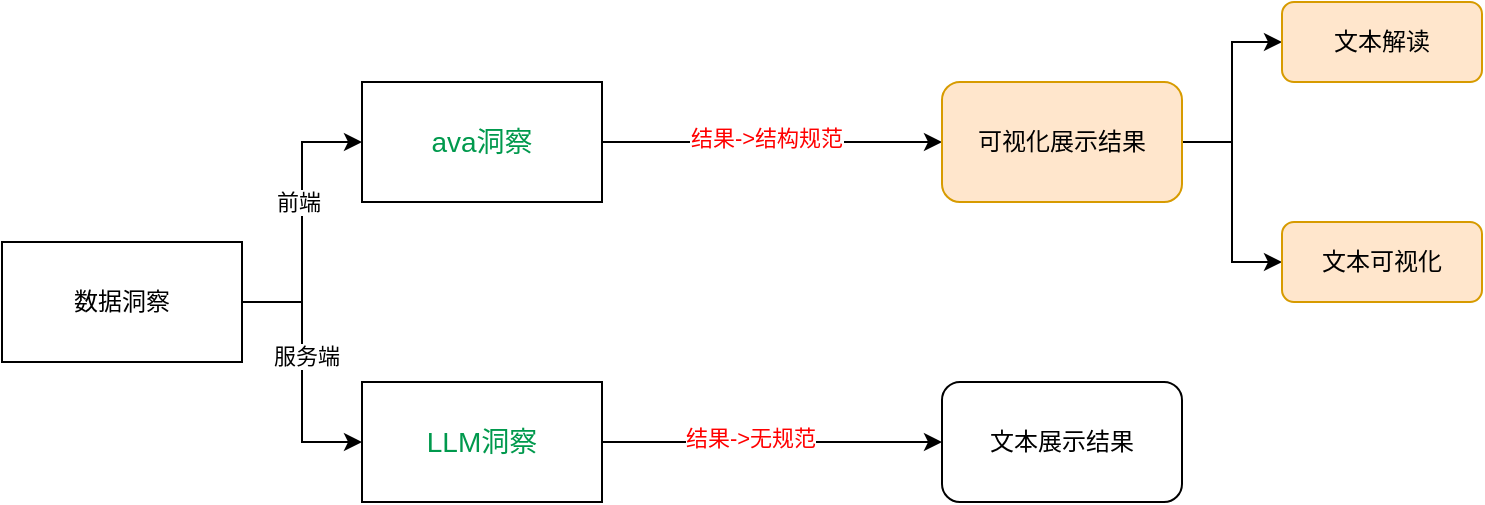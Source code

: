 <mxfile version="21.6.5" type="github">
  <diagram name="第 1 页" id="3K96sueZU6BseMQ5TEBY">
    <mxGraphModel dx="1434" dy="796" grid="1" gridSize="10" guides="1" tooltips="1" connect="1" arrows="1" fold="1" page="1" pageScale="1" pageWidth="3300" pageHeight="4681" math="0" shadow="0">
      <root>
        <mxCell id="0" />
        <mxCell id="1" parent="0" />
        <mxCell id="aVBQcN-FzkurEHWvbG6_-4" style="edgeStyle=orthogonalEdgeStyle;rounded=0;orthogonalLoop=1;jettySize=auto;html=1;exitX=1;exitY=0.5;exitDx=0;exitDy=0;entryX=0;entryY=0.5;entryDx=0;entryDy=0;" edge="1" parent="1" source="aVBQcN-FzkurEHWvbG6_-2" target="aVBQcN-FzkurEHWvbG6_-3">
          <mxGeometry relative="1" as="geometry" />
        </mxCell>
        <mxCell id="aVBQcN-FzkurEHWvbG6_-11" value="服务端&lt;br&gt;" style="edgeLabel;html=1;align=center;verticalAlign=middle;resizable=0;points=[];" vertex="1" connectable="0" parent="aVBQcN-FzkurEHWvbG6_-4">
          <mxGeometry x="-0.123" y="2" relative="1" as="geometry">
            <mxPoint as="offset" />
          </mxGeometry>
        </mxCell>
        <mxCell id="aVBQcN-FzkurEHWvbG6_-13" style="edgeStyle=orthogonalEdgeStyle;rounded=0;orthogonalLoop=1;jettySize=auto;html=1;exitX=1;exitY=0.5;exitDx=0;exitDy=0;entryX=0;entryY=0.5;entryDx=0;entryDy=0;" edge="1" parent="1" source="aVBQcN-FzkurEHWvbG6_-2" target="aVBQcN-FzkurEHWvbG6_-10">
          <mxGeometry relative="1" as="geometry" />
        </mxCell>
        <mxCell id="aVBQcN-FzkurEHWvbG6_-18" value="前端" style="edgeLabel;html=1;align=center;verticalAlign=middle;resizable=0;points=[];" vertex="1" connectable="0" parent="aVBQcN-FzkurEHWvbG6_-13">
          <mxGeometry x="0.143" y="2" relative="1" as="geometry">
            <mxPoint as="offset" />
          </mxGeometry>
        </mxCell>
        <mxCell id="aVBQcN-FzkurEHWvbG6_-2" value="数据洞察" style="rounded=0;whiteSpace=wrap;html=1;" vertex="1" parent="1">
          <mxGeometry x="240" y="400" width="120" height="60" as="geometry" />
        </mxCell>
        <mxCell id="aVBQcN-FzkurEHWvbG6_-8" style="edgeStyle=orthogonalEdgeStyle;rounded=0;orthogonalLoop=1;jettySize=auto;html=1;exitX=1;exitY=0.5;exitDx=0;exitDy=0;entryX=0;entryY=0.5;entryDx=0;entryDy=0;" edge="1" parent="1" source="aVBQcN-FzkurEHWvbG6_-3" target="aVBQcN-FzkurEHWvbG6_-7">
          <mxGeometry relative="1" as="geometry" />
        </mxCell>
        <mxCell id="aVBQcN-FzkurEHWvbG6_-16" value="&lt;font color=&quot;#ff0000&quot;&gt;结果-&amp;gt;无规范&lt;/font&gt;" style="edgeLabel;html=1;align=center;verticalAlign=middle;resizable=0;points=[];" vertex="1" connectable="0" parent="aVBQcN-FzkurEHWvbG6_-8">
          <mxGeometry x="-0.133" y="2" relative="1" as="geometry">
            <mxPoint as="offset" />
          </mxGeometry>
        </mxCell>
        <mxCell id="aVBQcN-FzkurEHWvbG6_-3" value="&lt;font style=&quot;font-size: 14px;&quot; color=&quot;#00994d&quot;&gt;LLM洞察&lt;/font&gt;" style="rounded=0;whiteSpace=wrap;html=1;" vertex="1" parent="1">
          <mxGeometry x="420" y="470" width="120" height="60" as="geometry" />
        </mxCell>
        <mxCell id="aVBQcN-FzkurEHWvbG6_-7" value="文本展示结果" style="rounded=1;whiteSpace=wrap;html=1;" vertex="1" parent="1">
          <mxGeometry x="710" y="470" width="120" height="60" as="geometry" />
        </mxCell>
        <mxCell id="aVBQcN-FzkurEHWvbG6_-15" style="edgeStyle=orthogonalEdgeStyle;rounded=0;orthogonalLoop=1;jettySize=auto;html=1;exitX=1;exitY=0.5;exitDx=0;exitDy=0;entryX=0;entryY=0.5;entryDx=0;entryDy=0;" edge="1" parent="1" source="aVBQcN-FzkurEHWvbG6_-10" target="aVBQcN-FzkurEHWvbG6_-14">
          <mxGeometry relative="1" as="geometry" />
        </mxCell>
        <mxCell id="aVBQcN-FzkurEHWvbG6_-17" value="&lt;font color=&quot;#ff0000&quot;&gt;结果-&amp;gt;结构规范&lt;/font&gt;" style="edgeLabel;html=1;align=center;verticalAlign=middle;resizable=0;points=[];" vertex="1" connectable="0" parent="aVBQcN-FzkurEHWvbG6_-15">
          <mxGeometry x="-0.044" y="2" relative="1" as="geometry">
            <mxPoint as="offset" />
          </mxGeometry>
        </mxCell>
        <mxCell id="aVBQcN-FzkurEHWvbG6_-10" value="&lt;font style=&quot;font-size: 14px;&quot; color=&quot;#00994d&quot;&gt;ava洞察&lt;/font&gt;" style="rounded=0;whiteSpace=wrap;html=1;" vertex="1" parent="1">
          <mxGeometry x="420" y="320" width="120" height="60" as="geometry" />
        </mxCell>
        <mxCell id="aVBQcN-FzkurEHWvbG6_-24" style="edgeStyle=orthogonalEdgeStyle;rounded=0;orthogonalLoop=1;jettySize=auto;html=1;exitX=1;exitY=0.5;exitDx=0;exitDy=0;entryX=0;entryY=0.5;entryDx=0;entryDy=0;" edge="1" parent="1" source="aVBQcN-FzkurEHWvbG6_-14" target="aVBQcN-FzkurEHWvbG6_-19">
          <mxGeometry relative="1" as="geometry" />
        </mxCell>
        <mxCell id="aVBQcN-FzkurEHWvbG6_-25" style="edgeStyle=orthogonalEdgeStyle;rounded=0;orthogonalLoop=1;jettySize=auto;html=1;exitX=1;exitY=0.5;exitDx=0;exitDy=0;entryX=0;entryY=0.5;entryDx=0;entryDy=0;" edge="1" parent="1" source="aVBQcN-FzkurEHWvbG6_-14" target="aVBQcN-FzkurEHWvbG6_-21">
          <mxGeometry relative="1" as="geometry" />
        </mxCell>
        <mxCell id="aVBQcN-FzkurEHWvbG6_-14" value="可视化展示结果" style="rounded=1;whiteSpace=wrap;html=1;fillColor=#ffe6cc;strokeColor=#d79b00;" vertex="1" parent="1">
          <mxGeometry x="710" y="320" width="120" height="60" as="geometry" />
        </mxCell>
        <mxCell id="aVBQcN-FzkurEHWvbG6_-19" value="文本解读" style="rounded=1;whiteSpace=wrap;html=1;fillColor=#ffe6cc;strokeColor=#d79b00;" vertex="1" parent="1">
          <mxGeometry x="880" y="280" width="100" height="40" as="geometry" />
        </mxCell>
        <mxCell id="aVBQcN-FzkurEHWvbG6_-21" value="文本可视化" style="rounded=1;whiteSpace=wrap;html=1;fillColor=#ffe6cc;strokeColor=#d79b00;" vertex="1" parent="1">
          <mxGeometry x="880" y="390" width="100" height="40" as="geometry" />
        </mxCell>
      </root>
    </mxGraphModel>
  </diagram>
</mxfile>

